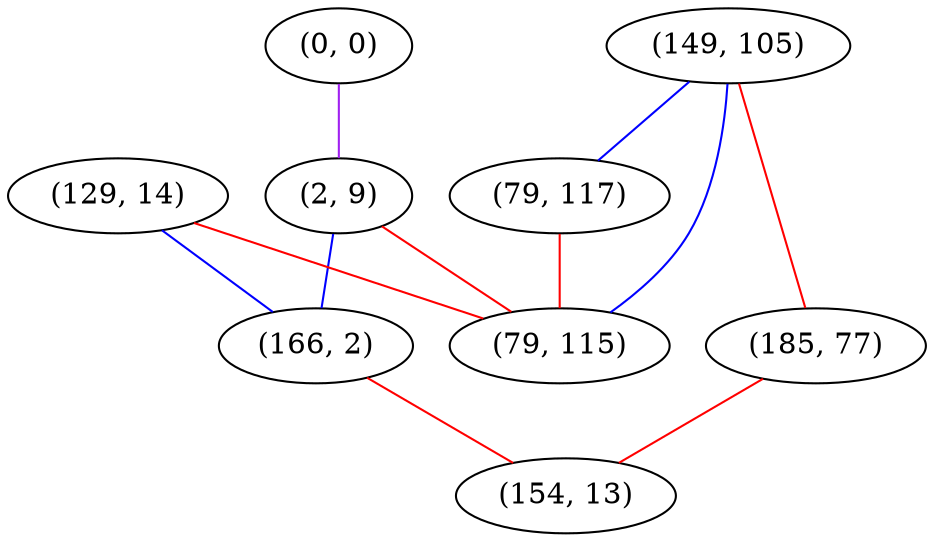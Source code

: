 graph "" {
"(0, 0)";
"(2, 9)";
"(149, 105)";
"(79, 117)";
"(129, 14)";
"(185, 77)";
"(166, 2)";
"(79, 115)";
"(154, 13)";
"(0, 0)" -- "(2, 9)"  [color=purple, key=0, weight=4];
"(2, 9)" -- "(79, 115)"  [color=red, key=0, weight=1];
"(2, 9)" -- "(166, 2)"  [color=blue, key=0, weight=3];
"(149, 105)" -- "(185, 77)"  [color=red, key=0, weight=1];
"(149, 105)" -- "(79, 117)"  [color=blue, key=0, weight=3];
"(149, 105)" -- "(79, 115)"  [color=blue, key=0, weight=3];
"(79, 117)" -- "(79, 115)"  [color=red, key=0, weight=1];
"(129, 14)" -- "(79, 115)"  [color=red, key=0, weight=1];
"(129, 14)" -- "(166, 2)"  [color=blue, key=0, weight=3];
"(185, 77)" -- "(154, 13)"  [color=red, key=0, weight=1];
"(166, 2)" -- "(154, 13)"  [color=red, key=0, weight=1];
}
